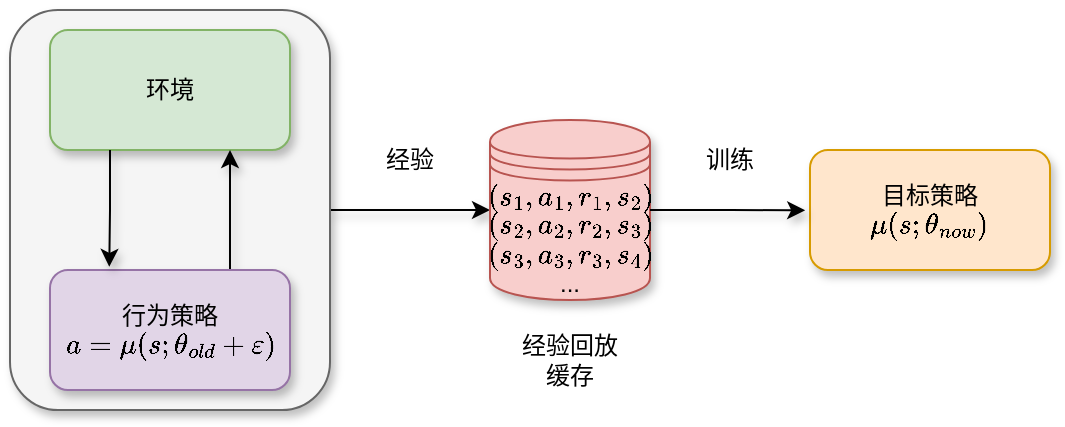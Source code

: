 <mxfile version="22.1.11" type="github">
  <diagram name="第 1 页" id="OavapEcR5rh2c_3eDMQr">
    <mxGraphModel dx="1185" dy="748" grid="1" gridSize="10" guides="1" tooltips="1" connect="1" arrows="1" fold="1" page="1" pageScale="1" pageWidth="827" pageHeight="1169" math="1" shadow="0">
      <root>
        <mxCell id="0" />
        <mxCell id="1" parent="0" />
        <mxCell id="UkFneGKtFQ02SUuGmYUd-10" style="edgeStyle=orthogonalEdgeStyle;rounded=0;orthogonalLoop=1;jettySize=auto;html=1;entryX=0;entryY=0.5;entryDx=0;entryDy=0;shadow=1;" edge="1" parent="1" source="UkFneGKtFQ02SUuGmYUd-8" target="UkFneGKtFQ02SUuGmYUd-9">
          <mxGeometry relative="1" as="geometry" />
        </mxCell>
        <mxCell id="UkFneGKtFQ02SUuGmYUd-8" value="" style="whiteSpace=wrap;html=1;rounded=1;glass=0;shadow=1;fillColor=#f5f5f5;strokeColor=#666666;fontColor=#333333;" vertex="1" parent="1">
          <mxGeometry width="160" height="200" as="geometry" />
        </mxCell>
        <mxCell id="UkFneGKtFQ02SUuGmYUd-2" value="环境" style="rounded=1;whiteSpace=wrap;html=1;fillColor=#d5e8d4;strokeColor=#82b366;shadow=1;" vertex="1" parent="1">
          <mxGeometry x="20" y="10" width="120" height="60" as="geometry" />
        </mxCell>
        <mxCell id="UkFneGKtFQ02SUuGmYUd-5" style="edgeStyle=orthogonalEdgeStyle;rounded=0;orthogonalLoop=1;jettySize=auto;html=1;exitX=0.75;exitY=0;exitDx=0;exitDy=0;entryX=0.75;entryY=1;entryDx=0;entryDy=0;shadow=1;" edge="1" parent="1" source="UkFneGKtFQ02SUuGmYUd-3" target="UkFneGKtFQ02SUuGmYUd-2">
          <mxGeometry relative="1" as="geometry" />
        </mxCell>
        <mxCell id="UkFneGKtFQ02SUuGmYUd-3" value="&lt;div&gt;行为策略&lt;/div&gt;&lt;div&gt;`a=\mu(s;\theta_{old}+\epsilon)`&lt;br&gt;&lt;/div&gt;" style="rounded=1;whiteSpace=wrap;html=1;fillColor=#e1d5e7;strokeColor=#9673a6;shadow=1;" vertex="1" parent="1">
          <mxGeometry x="20" y="130" width="120" height="60" as="geometry" />
        </mxCell>
        <mxCell id="UkFneGKtFQ02SUuGmYUd-4" style="edgeStyle=orthogonalEdgeStyle;rounded=0;orthogonalLoop=1;jettySize=auto;html=1;exitX=0.25;exitY=1;exitDx=0;exitDy=0;entryX=0.247;entryY=-0.027;entryDx=0;entryDy=0;entryPerimeter=0;shadow=1;" edge="1" parent="1" source="UkFneGKtFQ02SUuGmYUd-2" target="UkFneGKtFQ02SUuGmYUd-3">
          <mxGeometry relative="1" as="geometry" />
        </mxCell>
        <mxCell id="UkFneGKtFQ02SUuGmYUd-9" value="&lt;div&gt;`(s_1,a_1,r_1,s_2)`&lt;/div&gt;&lt;div&gt;`(s_2,a_2,r_2,s_3)`&lt;/div&gt;&lt;div&gt;`(s_3,a_3,r_3,s_4)`&lt;/div&gt;&lt;div&gt;...&lt;br&gt;&lt;/div&gt;" style="shape=datastore;whiteSpace=wrap;html=1;fillColor=#f8cecc;strokeColor=#b85450;shadow=1;" vertex="1" parent="1">
          <mxGeometry x="240" y="55" width="80" height="90" as="geometry" />
        </mxCell>
        <mxCell id="UkFneGKtFQ02SUuGmYUd-11" value="&lt;div&gt;目标策略&lt;/div&gt;&lt;div&gt;`\mu(s;\theta_{now})`&lt;br&gt;&lt;/div&gt;" style="rounded=1;whiteSpace=wrap;html=1;fillColor=#ffe6cc;strokeColor=#d79b00;shadow=1;" vertex="1" parent="1">
          <mxGeometry x="400" y="70" width="120" height="60" as="geometry" />
        </mxCell>
        <mxCell id="UkFneGKtFQ02SUuGmYUd-12" style="edgeStyle=orthogonalEdgeStyle;rounded=0;orthogonalLoop=1;jettySize=auto;html=1;entryX=-0.02;entryY=0.503;entryDx=0;entryDy=0;entryPerimeter=0;shadow=1;" edge="1" parent="1" source="UkFneGKtFQ02SUuGmYUd-9" target="UkFneGKtFQ02SUuGmYUd-11">
          <mxGeometry relative="1" as="geometry" />
        </mxCell>
        <mxCell id="UkFneGKtFQ02SUuGmYUd-13" value="经验回放缓存" style="text;strokeColor=none;align=center;fillColor=none;html=1;verticalAlign=middle;whiteSpace=wrap;rounded=0;shadow=1;" vertex="1" parent="1">
          <mxGeometry x="250" y="160" width="60" height="30" as="geometry" />
        </mxCell>
        <mxCell id="UkFneGKtFQ02SUuGmYUd-14" value="经验" style="text;strokeColor=none;align=center;fillColor=none;html=1;verticalAlign=middle;whiteSpace=wrap;rounded=0;shadow=1;" vertex="1" parent="1">
          <mxGeometry x="170" y="60" width="60" height="30" as="geometry" />
        </mxCell>
        <mxCell id="UkFneGKtFQ02SUuGmYUd-15" value="训练" style="text;strokeColor=none;align=center;fillColor=none;html=1;verticalAlign=middle;whiteSpace=wrap;rounded=0;shadow=1;" vertex="1" parent="1">
          <mxGeometry x="330" y="60" width="60" height="30" as="geometry" />
        </mxCell>
      </root>
    </mxGraphModel>
  </diagram>
</mxfile>
